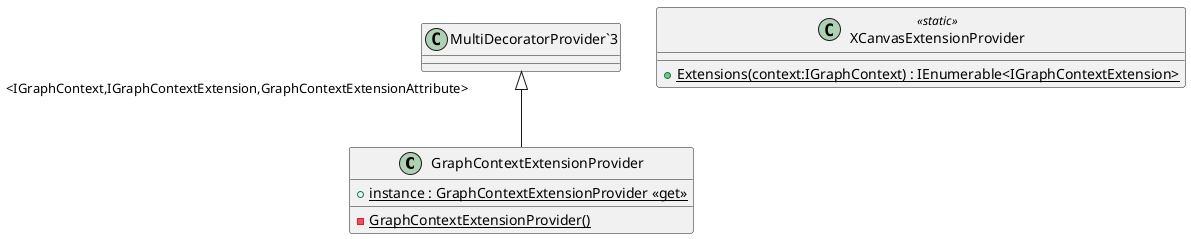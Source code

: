 @startuml
class GraphContextExtensionProvider {
    {static} - GraphContextExtensionProvider()
    + {static} instance : GraphContextExtensionProvider <<get>>
}
class XCanvasExtensionProvider <<static>> {
    + {static} Extensions(context:IGraphContext) : IEnumerable<IGraphContextExtension>
}
"MultiDecoratorProvider`3" "<IGraphContext,IGraphContextExtension,GraphContextExtensionAttribute>" <|-- GraphContextExtensionProvider
@enduml
